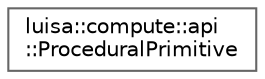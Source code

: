 digraph "类继承关系图"
{
 // LATEX_PDF_SIZE
  bgcolor="transparent";
  edge [fontname=Helvetica,fontsize=10,labelfontname=Helvetica,labelfontsize=10];
  node [fontname=Helvetica,fontsize=10,shape=box,height=0.2,width=0.4];
  rankdir="LR";
  Node0 [id="Node000000",label="luisa::compute::api\l::ProceduralPrimitive",height=0.2,width=0.4,color="grey40", fillcolor="white", style="filled",URL="$structluisa_1_1compute_1_1api_1_1_procedural_primitive.html",tooltip=" "];
}
